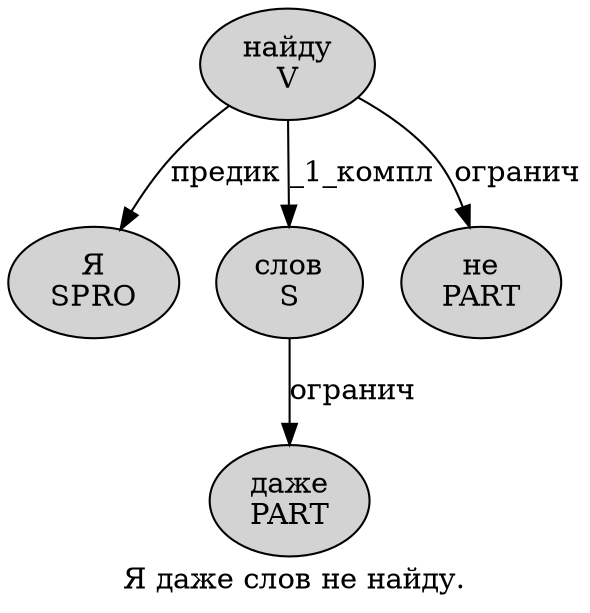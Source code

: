 digraph SENTENCE_337 {
	graph [label="Я даже слов не найду."]
	node [style=filled]
		0 [label="Я
SPRO" color="" fillcolor=lightgray penwidth=1 shape=ellipse]
		1 [label="даже
PART" color="" fillcolor=lightgray penwidth=1 shape=ellipse]
		2 [label="слов
S" color="" fillcolor=lightgray penwidth=1 shape=ellipse]
		3 [label="не
PART" color="" fillcolor=lightgray penwidth=1 shape=ellipse]
		4 [label="найду
V" color="" fillcolor=lightgray penwidth=1 shape=ellipse]
			2 -> 1 [label="огранич"]
			4 -> 0 [label="предик"]
			4 -> 2 [label="_1_компл"]
			4 -> 3 [label="огранич"]
}